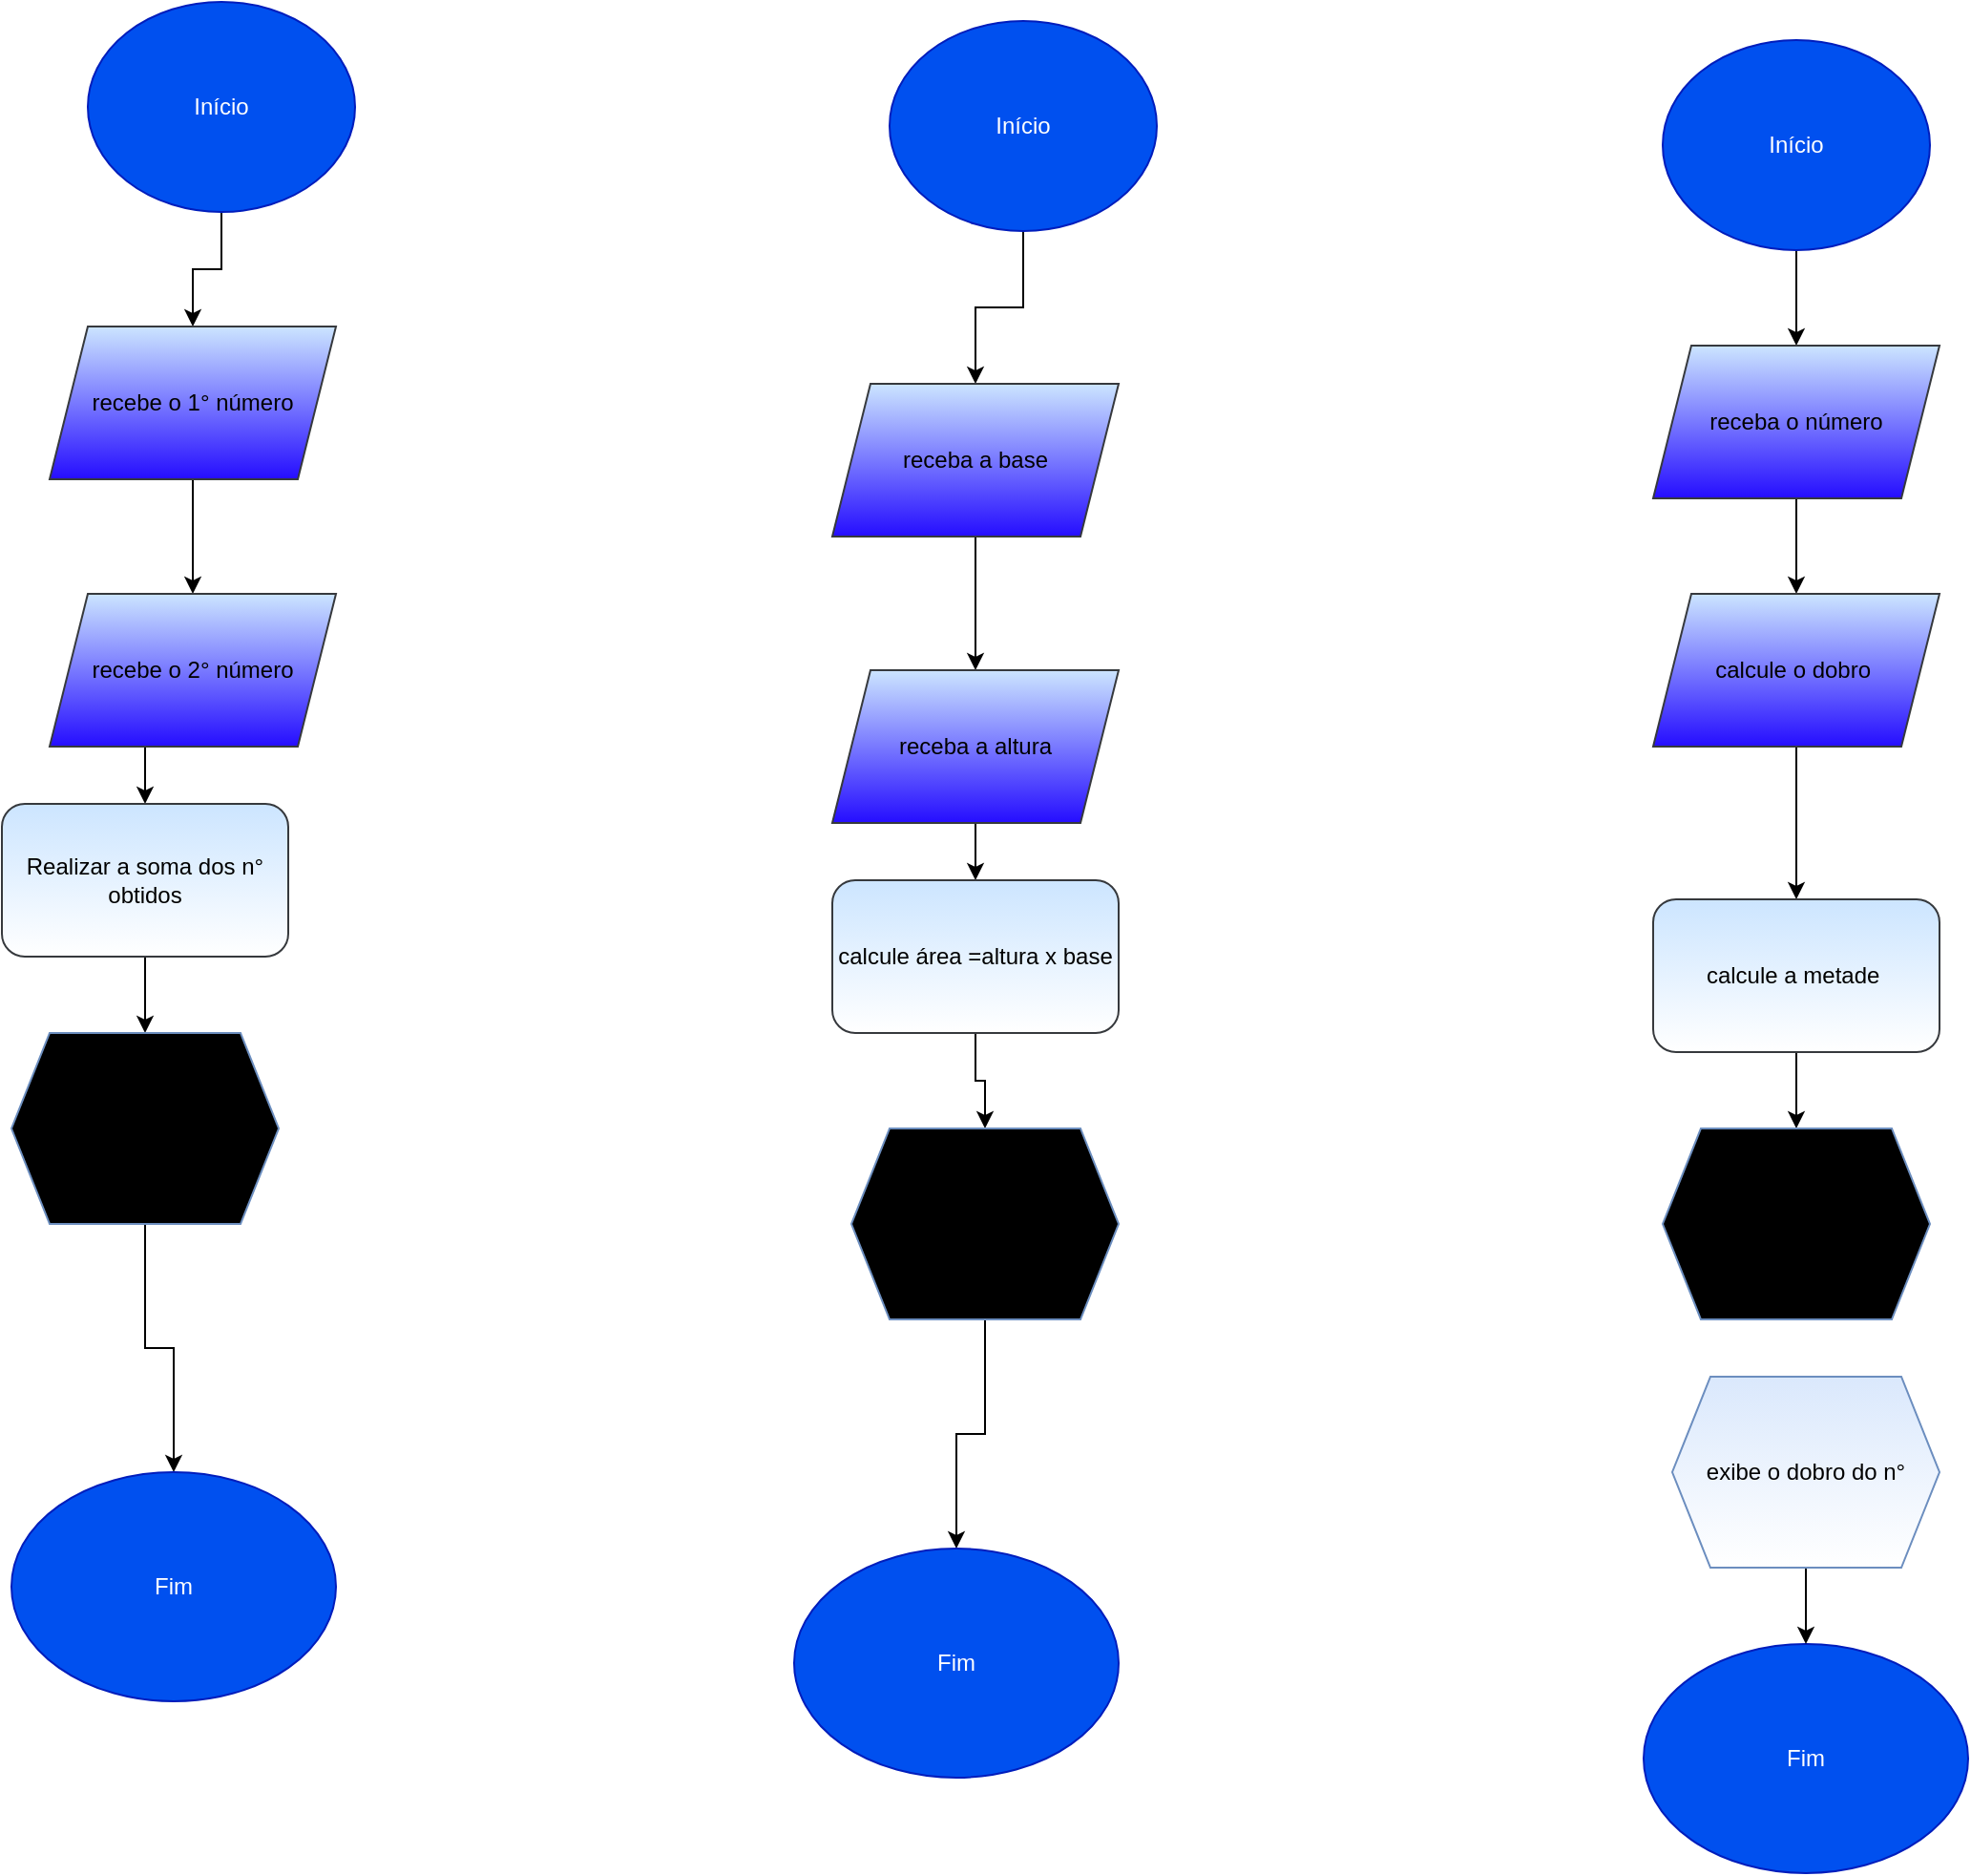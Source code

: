 <mxfile version="26.0.14" pages="2">
  <diagram id="Q7-tQ1i0NFRyTl6nLpqq" name="Página-1">
    <mxGraphModel dx="3000" dy="1614" grid="1" gridSize="10" guides="1" tooltips="1" connect="1" arrows="1" fold="1" page="1" pageScale="1" pageWidth="827" pageHeight="1169" math="0" shadow="0">
      <root>
        <mxCell id="0" />
        <mxCell id="1" parent="0" />
        <mxCell id="49do7V8CyF6NySmHGuPA-3" style="edgeStyle=orthogonalEdgeStyle;rounded=0;orthogonalLoop=1;jettySize=auto;html=1;exitX=0.5;exitY=1;exitDx=0;exitDy=0;" parent="1" source="49do7V8CyF6NySmHGuPA-1" target="49do7V8CyF6NySmHGuPA-2" edge="1">
          <mxGeometry relative="1" as="geometry" />
        </mxCell>
        <mxCell id="49do7V8CyF6NySmHGuPA-1" value="Início" style="ellipse;whiteSpace=wrap;html=1;fillColor=#0050ef;strokeColor=#001DBC;fontColor=#ffffff;" parent="1" vertex="1">
          <mxGeometry x="150" y="40" width="140" height="110" as="geometry" />
        </mxCell>
        <mxCell id="49do7V8CyF6NySmHGuPA-5" style="edgeStyle=orthogonalEdgeStyle;rounded=0;orthogonalLoop=1;jettySize=auto;html=1;exitX=0.5;exitY=1;exitDx=0;exitDy=0;entryX=0.5;entryY=0;entryDx=0;entryDy=0;" parent="1" source="49do7V8CyF6NySmHGuPA-2" target="49do7V8CyF6NySmHGuPA-4" edge="1">
          <mxGeometry relative="1" as="geometry" />
        </mxCell>
        <mxCell id="49do7V8CyF6NySmHGuPA-2" value="recebe o 1° número" style="shape=parallelogram;perimeter=parallelogramPerimeter;whiteSpace=wrap;html=1;fixedSize=1;fillColor=#cce5ff;strokeColor=#36393d;gradientColor=#250DFF;" parent="1" vertex="1">
          <mxGeometry x="130" y="210" width="150" height="80" as="geometry" />
        </mxCell>
        <mxCell id="49do7V8CyF6NySmHGuPA-9" style="edgeStyle=orthogonalEdgeStyle;rounded=0;orthogonalLoop=1;jettySize=auto;html=1;exitX=0.5;exitY=1;exitDx=0;exitDy=0;entryX=0.5;entryY=0;entryDx=0;entryDy=0;" parent="1" source="49do7V8CyF6NySmHGuPA-4" target="49do7V8CyF6NySmHGuPA-8" edge="1">
          <mxGeometry relative="1" as="geometry" />
        </mxCell>
        <mxCell id="49do7V8CyF6NySmHGuPA-4" value="recebe o 2° número" style="shape=parallelogram;perimeter=parallelogramPerimeter;whiteSpace=wrap;html=1;fixedSize=1;fillColor=#cce5ff;strokeColor=#36393d;gradientColor=#250DFF;" parent="1" vertex="1">
          <mxGeometry x="130" y="350" width="150" height="80" as="geometry" />
        </mxCell>
        <mxCell id="49do7V8CyF6NySmHGuPA-11" style="edgeStyle=orthogonalEdgeStyle;rounded=0;orthogonalLoop=1;jettySize=auto;html=1;exitX=0.5;exitY=1;exitDx=0;exitDy=0;entryX=0.5;entryY=0;entryDx=0;entryDy=0;" parent="1" source="49do7V8CyF6NySmHGuPA-8" target="49do7V8CyF6NySmHGuPA-10" edge="1">
          <mxGeometry relative="1" as="geometry" />
        </mxCell>
        <mxCell id="49do7V8CyF6NySmHGuPA-8" value="Realizar a soma dos n° obtidos" style="rounded=1;whiteSpace=wrap;html=1;fillColor=#cce5ff;strokeColor=#36393d;gradientColor=#FFFFFF;" parent="1" vertex="1">
          <mxGeometry x="105" y="460" width="150" height="80" as="geometry" />
        </mxCell>
        <mxCell id="RShDCPrhlXbuKopzSKnv-12" style="edgeStyle=orthogonalEdgeStyle;rounded=0;orthogonalLoop=1;jettySize=auto;html=1;exitX=0.5;exitY=1;exitDx=0;exitDy=0;entryX=0.5;entryY=0;entryDx=0;entryDy=0;" parent="1" source="49do7V8CyF6NySmHGuPA-10" target="49do7V8CyF6NySmHGuPA-12" edge="1">
          <mxGeometry relative="1" as="geometry" />
        </mxCell>
        <mxCell id="49do7V8CyF6NySmHGuPA-10" value="Exibe resultado da soma" style="shape=hexagon;perimeter=hexagonPerimeter2;whiteSpace=wrap;html=1;fixedSize=1;fillColor=#dae8fc;strokeColor=#6c8ebf;gradientColor=light-dark(#fbfbfb, #ededed);" parent="1" vertex="1">
          <mxGeometry x="110" y="580" width="140" height="100" as="geometry" />
        </mxCell>
        <mxCell id="49do7V8CyF6NySmHGuPA-12" value="Fim" style="ellipse;whiteSpace=wrap;html=1;fillColor=#0050ef;fontColor=#ffffff;strokeColor=#001DBC;" parent="1" vertex="1">
          <mxGeometry x="110" y="810" width="170" height="120" as="geometry" />
        </mxCell>
        <mxCell id="RShDCPrhlXbuKopzSKnv-1" style="edgeStyle=orthogonalEdgeStyle;rounded=0;orthogonalLoop=1;jettySize=auto;html=1;exitX=0.5;exitY=1;exitDx=0;exitDy=0;" parent="1" source="RShDCPrhlXbuKopzSKnv-2" target="RShDCPrhlXbuKopzSKnv-4" edge="1">
          <mxGeometry relative="1" as="geometry" />
        </mxCell>
        <mxCell id="RShDCPrhlXbuKopzSKnv-2" value="Início" style="ellipse;whiteSpace=wrap;html=1;fillColor=#0050ef;strokeColor=#001DBC;fontColor=#ffffff;" parent="1" vertex="1">
          <mxGeometry x="570" y="50" width="140" height="110" as="geometry" />
        </mxCell>
        <mxCell id="RShDCPrhlXbuKopzSKnv-3" style="edgeStyle=orthogonalEdgeStyle;rounded=0;orthogonalLoop=1;jettySize=auto;html=1;exitX=0.5;exitY=1;exitDx=0;exitDy=0;entryX=0.5;entryY=0;entryDx=0;entryDy=0;" parent="1" source="RShDCPrhlXbuKopzSKnv-4" target="RShDCPrhlXbuKopzSKnv-6" edge="1">
          <mxGeometry relative="1" as="geometry" />
        </mxCell>
        <mxCell id="RShDCPrhlXbuKopzSKnv-4" value="receba a base" style="shape=parallelogram;perimeter=parallelogramPerimeter;whiteSpace=wrap;html=1;fixedSize=1;fillColor=#cce5ff;strokeColor=#36393d;gradientColor=#250DFF;" parent="1" vertex="1">
          <mxGeometry x="540" y="240" width="150" height="80" as="geometry" />
        </mxCell>
        <mxCell id="RShDCPrhlXbuKopzSKnv-5" style="edgeStyle=orthogonalEdgeStyle;rounded=0;orthogonalLoop=1;jettySize=auto;html=1;exitX=0.5;exitY=1;exitDx=0;exitDy=0;entryX=0.5;entryY=0;entryDx=0;entryDy=0;" parent="1" source="RShDCPrhlXbuKopzSKnv-6" target="RShDCPrhlXbuKopzSKnv-8" edge="1">
          <mxGeometry relative="1" as="geometry" />
        </mxCell>
        <mxCell id="RShDCPrhlXbuKopzSKnv-6" value="receba a altura" style="shape=parallelogram;perimeter=parallelogramPerimeter;whiteSpace=wrap;html=1;fixedSize=1;fillColor=#cce5ff;strokeColor=#36393d;gradientColor=#250DFF;" parent="1" vertex="1">
          <mxGeometry x="540" y="390" width="150" height="80" as="geometry" />
        </mxCell>
        <mxCell id="RShDCPrhlXbuKopzSKnv-7" style="edgeStyle=orthogonalEdgeStyle;rounded=0;orthogonalLoop=1;jettySize=auto;html=1;exitX=0.5;exitY=1;exitDx=0;exitDy=0;entryX=0.5;entryY=0;entryDx=0;entryDy=0;" parent="1" source="RShDCPrhlXbuKopzSKnv-8" target="RShDCPrhlXbuKopzSKnv-10" edge="1">
          <mxGeometry relative="1" as="geometry" />
        </mxCell>
        <mxCell id="RShDCPrhlXbuKopzSKnv-8" value="calcule área =altura x base" style="rounded=1;whiteSpace=wrap;html=1;fillColor=#cce5ff;strokeColor=#36393d;gradientColor=#FFFFFF;" parent="1" vertex="1">
          <mxGeometry x="540" y="500" width="150" height="80" as="geometry" />
        </mxCell>
        <mxCell id="RShDCPrhlXbuKopzSKnv-13" style="edgeStyle=orthogonalEdgeStyle;rounded=0;orthogonalLoop=1;jettySize=auto;html=1;exitX=0.5;exitY=1;exitDx=0;exitDy=0;entryX=0.5;entryY=0;entryDx=0;entryDy=0;" parent="1" source="RShDCPrhlXbuKopzSKnv-10" target="RShDCPrhlXbuKopzSKnv-11" edge="1">
          <mxGeometry relative="1" as="geometry" />
        </mxCell>
        <mxCell id="RShDCPrhlXbuKopzSKnv-10" value="Exibe resultado&amp;nbsp;" style="shape=hexagon;perimeter=hexagonPerimeter2;whiteSpace=wrap;html=1;fixedSize=1;fillColor=#dae8fc;strokeColor=#6c8ebf;gradientColor=light-dark(#fbfbfb, #ededed);" parent="1" vertex="1">
          <mxGeometry x="550" y="630" width="140" height="100" as="geometry" />
        </mxCell>
        <mxCell id="RShDCPrhlXbuKopzSKnv-11" value="Fim" style="ellipse;whiteSpace=wrap;html=1;fillColor=#0050ef;fontColor=#ffffff;strokeColor=#001DBC;" parent="1" vertex="1">
          <mxGeometry x="520" y="850" width="170" height="120" as="geometry" />
        </mxCell>
        <mxCell id="4ZMx4lQA_J9AgqnnnwA_-1" style="edgeStyle=orthogonalEdgeStyle;rounded=0;orthogonalLoop=1;jettySize=auto;html=1;exitX=0.5;exitY=1;exitDx=0;exitDy=0;" parent="1" source="4ZMx4lQA_J9AgqnnnwA_-2" target="4ZMx4lQA_J9AgqnnnwA_-4" edge="1">
          <mxGeometry relative="1" as="geometry" />
        </mxCell>
        <mxCell id="4ZMx4lQA_J9AgqnnnwA_-2" value="Início" style="ellipse;whiteSpace=wrap;html=1;fillColor=#0050ef;strokeColor=#001DBC;fontColor=#ffffff;" parent="1" vertex="1">
          <mxGeometry x="975" y="60" width="140" height="110" as="geometry" />
        </mxCell>
        <mxCell id="4ZMx4lQA_J9AgqnnnwA_-3" style="edgeStyle=orthogonalEdgeStyle;rounded=0;orthogonalLoop=1;jettySize=auto;html=1;exitX=0.5;exitY=1;exitDx=0;exitDy=0;entryX=0.5;entryY=0;entryDx=0;entryDy=0;" parent="1" source="4ZMx4lQA_J9AgqnnnwA_-4" target="4ZMx4lQA_J9AgqnnnwA_-6" edge="1">
          <mxGeometry relative="1" as="geometry" />
        </mxCell>
        <mxCell id="4ZMx4lQA_J9AgqnnnwA_-4" value="receba o número" style="shape=parallelogram;perimeter=parallelogramPerimeter;whiteSpace=wrap;html=1;fixedSize=1;fillColor=#cce5ff;strokeColor=#36393d;gradientColor=#250DFF;" parent="1" vertex="1">
          <mxGeometry x="970" y="220" width="150" height="80" as="geometry" />
        </mxCell>
        <mxCell id="4ZMx4lQA_J9AgqnnnwA_-5" style="edgeStyle=orthogonalEdgeStyle;rounded=0;orthogonalLoop=1;jettySize=auto;html=1;exitX=0.5;exitY=1;exitDx=0;exitDy=0;entryX=0.5;entryY=0;entryDx=0;entryDy=0;" parent="1" source="4ZMx4lQA_J9AgqnnnwA_-6" target="4ZMx4lQA_J9AgqnnnwA_-8" edge="1">
          <mxGeometry relative="1" as="geometry" />
        </mxCell>
        <mxCell id="4ZMx4lQA_J9AgqnnnwA_-6" value="calcule o dobro&amp;nbsp;" style="shape=parallelogram;perimeter=parallelogramPerimeter;whiteSpace=wrap;html=1;fixedSize=1;fillColor=#cce5ff;strokeColor=#36393d;gradientColor=#250DFF;" parent="1" vertex="1">
          <mxGeometry x="970" y="350" width="150" height="80" as="geometry" />
        </mxCell>
        <mxCell id="4ZMx4lQA_J9AgqnnnwA_-7" style="edgeStyle=orthogonalEdgeStyle;rounded=0;orthogonalLoop=1;jettySize=auto;html=1;exitX=0.5;exitY=1;exitDx=0;exitDy=0;entryX=0.5;entryY=0;entryDx=0;entryDy=0;" parent="1" source="4ZMx4lQA_J9AgqnnnwA_-8" target="4ZMx4lQA_J9AgqnnnwA_-10" edge="1">
          <mxGeometry relative="1" as="geometry" />
        </mxCell>
        <mxCell id="4ZMx4lQA_J9AgqnnnwA_-8" value="calcule a metade&amp;nbsp;" style="rounded=1;whiteSpace=wrap;html=1;fillColor=#cce5ff;strokeColor=#36393d;gradientColor=#FFFFFF;" parent="1" vertex="1">
          <mxGeometry x="970" y="510" width="150" height="80" as="geometry" />
        </mxCell>
        <mxCell id="4ZMx4lQA_J9AgqnnnwA_-10" value="Exibe a metade do n°&amp;nbsp;" style="shape=hexagon;perimeter=hexagonPerimeter2;whiteSpace=wrap;html=1;fixedSize=1;fillColor=#dae8fc;strokeColor=#6c8ebf;gradientColor=light-dark(#fbfbfb, #ededed);" parent="1" vertex="1">
          <mxGeometry x="975" y="630" width="140" height="100" as="geometry" />
        </mxCell>
        <mxCell id="4ZMx4lQA_J9AgqnnnwA_-11" value="Fim" style="ellipse;whiteSpace=wrap;html=1;fillColor=#0050ef;fontColor=#ffffff;strokeColor=#001DBC;" parent="1" vertex="1">
          <mxGeometry x="965" y="900" width="170" height="120" as="geometry" />
        </mxCell>
        <mxCell id="4ZMx4lQA_J9AgqnnnwA_-13" style="edgeStyle=orthogonalEdgeStyle;rounded=0;orthogonalLoop=1;jettySize=auto;html=1;exitX=0.5;exitY=1;exitDx=0;exitDy=0;entryX=0.5;entryY=0;entryDx=0;entryDy=0;" parent="1" source="4ZMx4lQA_J9AgqnnnwA_-12" target="4ZMx4lQA_J9AgqnnnwA_-11" edge="1">
          <mxGeometry relative="1" as="geometry" />
        </mxCell>
        <mxCell id="4ZMx4lQA_J9AgqnnnwA_-12" value="exibe o dobro do n°" style="shape=hexagon;perimeter=hexagonPerimeter2;whiteSpace=wrap;html=1;fixedSize=1;fillColor=#dae8fc;strokeColor=#6c8ebf;gradientColor=#FFFFFF;" parent="1" vertex="1">
          <mxGeometry x="980" y="760" width="140" height="100" as="geometry" />
        </mxCell>
      </root>
    </mxGraphModel>
  </diagram>
  <diagram id="CSTzNUB2VQhNgWFmy0kk" name="Página-2">
    <mxGraphModel dx="1313" dy="706" grid="1" gridSize="10" guides="1" tooltips="1" connect="1" arrows="1" fold="1" page="1" pageScale="1" pageWidth="827" pageHeight="1169" math="0" shadow="0">
      <root>
        <mxCell id="0" />
        <mxCell id="1" parent="0" />
        <mxCell id="b9NpSOi8A_3L6g6YTfej-7" style="edgeStyle=orthogonalEdgeStyle;rounded=0;orthogonalLoop=1;jettySize=auto;html=1;exitX=0.5;exitY=1;exitDx=0;exitDy=0;entryX=0.5;entryY=0;entryDx=0;entryDy=0;" parent="1" source="b9NpSOi8A_3L6g6YTfej-1" target="b9NpSOi8A_3L6g6YTfej-2" edge="1">
          <mxGeometry relative="1" as="geometry" />
        </mxCell>
        <mxCell id="b9NpSOi8A_3L6g6YTfej-1" value="Início" style="ellipse;whiteSpace=wrap;html=1;fillColor=#0050ef;fontColor=#ffffff;strokeColor=#001DBC;" parent="1" vertex="1">
          <mxGeometry x="335" y="10" width="120" height="90" as="geometry" />
        </mxCell>
        <mxCell id="b9NpSOi8A_3L6g6YTfej-8" style="edgeStyle=orthogonalEdgeStyle;rounded=0;orthogonalLoop=1;jettySize=auto;html=1;exitX=0.5;exitY=1;exitDx=0;exitDy=0;entryX=0.5;entryY=0;entryDx=0;entryDy=0;" parent="1" source="b9NpSOi8A_3L6g6YTfej-2" target="b9NpSOi8A_3L6g6YTfej-3" edge="1">
          <mxGeometry relative="1" as="geometry" />
        </mxCell>
        <mxCell id="b9NpSOi8A_3L6g6YTfej-2" value="obter um número" style="shape=parallelogram;perimeter=parallelogramPerimeter;whiteSpace=wrap;html=1;fixedSize=1;fillColor=#6a00ff;fontColor=#ffffff;strokeColor=#3700CC;gradientColor=none;" parent="1" vertex="1">
          <mxGeometry x="330" y="160" width="130" height="60" as="geometry" />
        </mxCell>
        <mxCell id="b9NpSOi8A_3L6g6YTfej-9" style="edgeStyle=orthogonalEdgeStyle;rounded=0;orthogonalLoop=1;jettySize=auto;html=1;exitX=1;exitY=0.5;exitDx=0;exitDy=0;entryX=0.5;entryY=0;entryDx=0;entryDy=0;" parent="1" source="b9NpSOi8A_3L6g6YTfej-3" target="b9NpSOi8A_3L6g6YTfej-5" edge="1">
          <mxGeometry relative="1" as="geometry" />
        </mxCell>
        <mxCell id="eydi19PV6j8Tv95wTu5I-10" value="sim" style="edgeLabel;html=1;align=center;verticalAlign=middle;resizable=0;points=[];" vertex="1" connectable="0" parent="b9NpSOi8A_3L6g6YTfej-9">
          <mxGeometry x="-0.312" y="5" relative="1" as="geometry">
            <mxPoint as="offset" />
          </mxGeometry>
        </mxCell>
        <mxCell id="b9NpSOi8A_3L6g6YTfej-3" value="o número é par?" style="rhombus;whiteSpace=wrap;html=1;fillColor=#e1d5e7;strokeColor=#9673a6;gradientColor=light-dark(#f5f5f5, #ededed);" parent="1" vertex="1">
          <mxGeometry x="320" y="270" width="150" height="100" as="geometry" />
        </mxCell>
        <mxCell id="b9NpSOi8A_3L6g6YTfej-12" style="edgeStyle=orthogonalEdgeStyle;rounded=0;orthogonalLoop=1;jettySize=auto;html=1;exitX=0.5;exitY=1;exitDx=0;exitDy=0;entryX=0;entryY=0.5;entryDx=0;entryDy=0;" parent="1" source="b9NpSOi8A_3L6g6YTfej-4" target="b9NpSOi8A_3L6g6YTfej-6" edge="1">
          <mxGeometry relative="1" as="geometry" />
        </mxCell>
        <mxCell id="b9NpSOi8A_3L6g6YTfej-4" value="o n° é impar&amp;nbsp;" style="rounded=0;whiteSpace=wrap;html=1;fillColor=#dae8fc;strokeColor=#6c8ebf;gradientColor=light-dark(#f8f6f6, #ededed);" parent="1" vertex="1">
          <mxGeometry x="140" y="370" width="120" height="60" as="geometry" />
        </mxCell>
        <mxCell id="b9NpSOi8A_3L6g6YTfej-14" style="edgeStyle=orthogonalEdgeStyle;rounded=0;orthogonalLoop=1;jettySize=auto;html=1;exitX=0.5;exitY=1;exitDx=0;exitDy=0;entryX=1;entryY=0.5;entryDx=0;entryDy=0;" parent="1" source="b9NpSOi8A_3L6g6YTfej-5" target="b9NpSOi8A_3L6g6YTfej-6" edge="1">
          <mxGeometry relative="1" as="geometry" />
        </mxCell>
        <mxCell id="b9NpSOi8A_3L6g6YTfej-5" value="o n° é par&amp;nbsp;" style="rounded=0;whiteSpace=wrap;html=1;fillColor=#dae8fc;strokeColor=#6c8ebf;gradientColor=#FFFFFF;" parent="1" vertex="1">
          <mxGeometry x="540" y="370" width="120" height="60" as="geometry" />
        </mxCell>
        <mxCell id="b9NpSOi8A_3L6g6YTfej-6" value="Fim" style="ellipse;whiteSpace=wrap;html=1;fillColor=#1ba1e2;fontColor=#ffffff;strokeColor=#006EAF;" parent="1" vertex="1">
          <mxGeometry x="335" y="470" width="120" height="80" as="geometry" />
        </mxCell>
        <mxCell id="b9NpSOi8A_3L6g6YTfej-10" style="edgeStyle=orthogonalEdgeStyle;rounded=0;orthogonalLoop=1;jettySize=auto;html=1;exitX=0;exitY=0.5;exitDx=0;exitDy=0;entryX=0.417;entryY=0;entryDx=0;entryDy=0;entryPerimeter=0;" parent="1" source="b9NpSOi8A_3L6g6YTfej-3" target="b9NpSOi8A_3L6g6YTfej-4" edge="1">
          <mxGeometry relative="1" as="geometry" />
        </mxCell>
        <mxCell id="eydi19PV6j8Tv95wTu5I-11" value="não" style="edgeLabel;html=1;align=center;verticalAlign=middle;resizable=0;points=[];" vertex="1" connectable="0" parent="b9NpSOi8A_3L6g6YTfej-10">
          <mxGeometry x="-0.28" y="5" relative="1" as="geometry">
            <mxPoint as="offset" />
          </mxGeometry>
        </mxCell>
        <mxCell id="b9NpSOi8A_3L6g6YTfej-15" style="edgeStyle=orthogonalEdgeStyle;rounded=0;orthogonalLoop=1;jettySize=auto;html=1;exitX=0.5;exitY=1;exitDx=0;exitDy=0;entryX=0.5;entryY=0;entryDx=0;entryDy=0;" parent="1" source="b9NpSOi8A_3L6g6YTfej-16" target="b9NpSOi8A_3L6g6YTfej-18" edge="1">
          <mxGeometry relative="1" as="geometry" />
        </mxCell>
        <mxCell id="b9NpSOi8A_3L6g6YTfej-16" value="Início" style="ellipse;whiteSpace=wrap;html=1;fillColor=#0050ef;fontColor=#ffffff;strokeColor=#001DBC;" parent="1" vertex="1">
          <mxGeometry x="875" y="10" width="120" height="90" as="geometry" />
        </mxCell>
        <mxCell id="b9NpSOi8A_3L6g6YTfej-17" style="edgeStyle=orthogonalEdgeStyle;rounded=0;orthogonalLoop=1;jettySize=auto;html=1;exitX=0.5;exitY=1;exitDx=0;exitDy=0;entryX=0.5;entryY=0;entryDx=0;entryDy=0;" parent="1" source="b9NpSOi8A_3L6g6YTfej-18" target="b9NpSOi8A_3L6g6YTfej-20" edge="1">
          <mxGeometry relative="1" as="geometry" />
        </mxCell>
        <mxCell id="b9NpSOi8A_3L6g6YTfej-18" value="obter a idade da pessoa" style="shape=parallelogram;perimeter=parallelogramPerimeter;whiteSpace=wrap;html=1;fixedSize=1;fillColor=#6a00ff;fontColor=#ffffff;strokeColor=#3700CC;gradientColor=none;" parent="1" vertex="1">
          <mxGeometry x="870" y="170" width="130" height="60" as="geometry" />
        </mxCell>
        <mxCell id="b9NpSOi8A_3L6g6YTfej-19" style="edgeStyle=orthogonalEdgeStyle;rounded=0;orthogonalLoop=1;jettySize=auto;html=1;exitX=1;exitY=0.5;exitDx=0;exitDy=0;entryX=0.5;entryY=0;entryDx=0;entryDy=0;" parent="1" source="b9NpSOi8A_3L6g6YTfej-20" target="b9NpSOi8A_3L6g6YTfej-24" edge="1">
          <mxGeometry relative="1" as="geometry" />
        </mxCell>
        <mxCell id="eydi19PV6j8Tv95wTu5I-12" value="sim" style="edgeLabel;html=1;align=center;verticalAlign=middle;resizable=0;points=[];" vertex="1" connectable="0" parent="b9NpSOi8A_3L6g6YTfej-19">
          <mxGeometry x="-0.349" relative="1" as="geometry">
            <mxPoint as="offset" />
          </mxGeometry>
        </mxCell>
        <mxCell id="b9NpSOi8A_3L6g6YTfej-20" value="a idade é &amp;gt;=18?" style="rhombus;whiteSpace=wrap;html=1;fillColor=#e1d5e7;strokeColor=#9673a6;gradientColor=light-dark(#f5f5f5, #ededed);" parent="1" vertex="1">
          <mxGeometry x="860" y="270" width="150" height="100" as="geometry" />
        </mxCell>
        <mxCell id="b9NpSOi8A_3L6g6YTfej-21" style="edgeStyle=orthogonalEdgeStyle;rounded=0;orthogonalLoop=1;jettySize=auto;html=1;exitX=0.5;exitY=1;exitDx=0;exitDy=0;entryX=0;entryY=0.5;entryDx=0;entryDy=0;" parent="1" source="b9NpSOi8A_3L6g6YTfej-22" target="b9NpSOi8A_3L6g6YTfej-25" edge="1">
          <mxGeometry relative="1" as="geometry" />
        </mxCell>
        <mxCell id="b9NpSOi8A_3L6g6YTfej-22" value="ainda não pode dirigir&amp;nbsp;" style="rounded=0;whiteSpace=wrap;html=1;fillColor=#dae8fc;strokeColor=#6c8ebf;gradientColor=light-dark(#f8f6f6, #ededed);" parent="1" vertex="1">
          <mxGeometry x="680" y="370" width="120" height="60" as="geometry" />
        </mxCell>
        <mxCell id="b9NpSOi8A_3L6g6YTfej-23" style="edgeStyle=orthogonalEdgeStyle;rounded=0;orthogonalLoop=1;jettySize=auto;html=1;exitX=0.5;exitY=1;exitDx=0;exitDy=0;entryX=1;entryY=0.5;entryDx=0;entryDy=0;" parent="1" source="b9NpSOi8A_3L6g6YTfej-24" target="b9NpSOi8A_3L6g6YTfej-25" edge="1">
          <mxGeometry relative="1" as="geometry" />
        </mxCell>
        <mxCell id="b9NpSOi8A_3L6g6YTfej-24" value="pode dirigir" style="rounded=0;whiteSpace=wrap;html=1;fillColor=#dae8fc;strokeColor=#6c8ebf;gradientColor=#FFFFFF;" parent="1" vertex="1">
          <mxGeometry x="1080" y="370" width="120" height="60" as="geometry" />
        </mxCell>
        <mxCell id="b9NpSOi8A_3L6g6YTfej-25" value="Fim" style="ellipse;whiteSpace=wrap;html=1;fillColor=#1ba1e2;fontColor=#ffffff;strokeColor=#006EAF;" parent="1" vertex="1">
          <mxGeometry x="875" y="470" width="120" height="80" as="geometry" />
        </mxCell>
        <mxCell id="b9NpSOi8A_3L6g6YTfej-26" style="edgeStyle=orthogonalEdgeStyle;rounded=0;orthogonalLoop=1;jettySize=auto;html=1;exitX=0;exitY=0.5;exitDx=0;exitDy=0;entryX=0.417;entryY=0;entryDx=0;entryDy=0;entryPerimeter=0;" parent="1" source="b9NpSOi8A_3L6g6YTfej-20" target="b9NpSOi8A_3L6g6YTfej-22" edge="1">
          <mxGeometry relative="1" as="geometry" />
        </mxCell>
        <mxCell id="eydi19PV6j8Tv95wTu5I-13" value="não" style="edgeLabel;html=1;align=center;verticalAlign=middle;resizable=0;points=[];" vertex="1" connectable="0" parent="b9NpSOi8A_3L6g6YTfej-26">
          <mxGeometry x="-0.367" y="5" relative="1" as="geometry">
            <mxPoint as="offset" />
          </mxGeometry>
        </mxCell>
        <mxCell id="A4zyFREPdS3pwe2x0VnG-33" style="edgeStyle=orthogonalEdgeStyle;rounded=0;orthogonalLoop=1;jettySize=auto;html=1;exitX=0.5;exitY=1;exitDx=0;exitDy=0;entryX=0.5;entryY=0;entryDx=0;entryDy=0;" parent="1" source="A4zyFREPdS3pwe2x0VnG-34" target="A4zyFREPdS3pwe2x0VnG-36" edge="1">
          <mxGeometry relative="1" as="geometry" />
        </mxCell>
        <mxCell id="A4zyFREPdS3pwe2x0VnG-34" value="Início" style="ellipse;whiteSpace=wrap;html=1;fillColor=#0050ef;fontColor=#ffffff;strokeColor=#001DBC;" parent="1" vertex="1">
          <mxGeometry x="365" y="585" width="120" height="90" as="geometry" />
        </mxCell>
        <mxCell id="A4zyFREPdS3pwe2x0VnG-35" style="edgeStyle=orthogonalEdgeStyle;rounded=0;orthogonalLoop=1;jettySize=auto;html=1;exitX=0.5;exitY=1;exitDx=0;exitDy=0;entryX=0.5;entryY=0;entryDx=0;entryDy=0;" parent="1" source="A4zyFREPdS3pwe2x0VnG-36" target="A4zyFREPdS3pwe2x0VnG-38" edge="1">
          <mxGeometry relative="1" as="geometry" />
        </mxCell>
        <mxCell id="A4zyFREPdS3pwe2x0VnG-36" value="obter temperatura&amp;nbsp;" style="shape=parallelogram;perimeter=parallelogramPerimeter;whiteSpace=wrap;html=1;fixedSize=1;fillColor=#6a00ff;fontColor=#ffffff;strokeColor=#3700CC;gradientColor=none;" parent="1" vertex="1">
          <mxGeometry x="360" y="745" width="130" height="60" as="geometry" />
        </mxCell>
        <mxCell id="A4zyFREPdS3pwe2x0VnG-37" style="edgeStyle=orthogonalEdgeStyle;rounded=0;orthogonalLoop=1;jettySize=auto;html=1;exitX=1;exitY=0.5;exitDx=0;exitDy=0;entryX=0.5;entryY=0;entryDx=0;entryDy=0;" parent="1" source="A4zyFREPdS3pwe2x0VnG-38" target="A4zyFREPdS3pwe2x0VnG-42" edge="1">
          <mxGeometry relative="1" as="geometry" />
        </mxCell>
        <mxCell id="MUWv5UbbS_Es-Gb5Gzmn-4" value="sim" style="edgeLabel;html=1;align=center;verticalAlign=middle;resizable=0;points=[];" parent="A4zyFREPdS3pwe2x0VnG-37" vertex="1" connectable="0">
          <mxGeometry x="-0.322" y="-1" relative="1" as="geometry">
            <mxPoint as="offset" />
          </mxGeometry>
        </mxCell>
        <mxCell id="MUWv5UbbS_Es-Gb5Gzmn-2" style="edgeStyle=orthogonalEdgeStyle;rounded=0;orthogonalLoop=1;jettySize=auto;html=1;exitX=0;exitY=0.5;exitDx=0;exitDy=0;entryX=0.5;entryY=0;entryDx=0;entryDy=0;" parent="1" source="A4zyFREPdS3pwe2x0VnG-38" target="MUWv5UbbS_Es-Gb5Gzmn-1" edge="1">
          <mxGeometry relative="1" as="geometry" />
        </mxCell>
        <mxCell id="MUWv5UbbS_Es-Gb5Gzmn-3" value="não" style="edgeLabel;html=1;align=center;verticalAlign=middle;resizable=0;points=[];" parent="MUWv5UbbS_Es-Gb5Gzmn-2" vertex="1" connectable="0">
          <mxGeometry x="-0.209" y="3" relative="1" as="geometry">
            <mxPoint as="offset" />
          </mxGeometry>
        </mxCell>
        <mxCell id="A4zyFREPdS3pwe2x0VnG-38" value="a temperatura é &amp;lt;=0 ?" style="rhombus;whiteSpace=wrap;html=1;fillColor=#e1d5e7;strokeColor=#9673a6;gradientColor=light-dark(#f5f5f5, #ededed);" parent="1" vertex="1">
          <mxGeometry x="350" y="845" width="150" height="100" as="geometry" />
        </mxCell>
        <mxCell id="A4zyFREPdS3pwe2x0VnG-41" style="edgeStyle=orthogonalEdgeStyle;rounded=0;orthogonalLoop=1;jettySize=auto;html=1;exitX=0.5;exitY=1;exitDx=0;exitDy=0;entryX=1;entryY=0.5;entryDx=0;entryDy=0;" parent="1" source="A4zyFREPdS3pwe2x0VnG-42" target="A4zyFREPdS3pwe2x0VnG-43" edge="1">
          <mxGeometry relative="1" as="geometry" />
        </mxCell>
        <mxCell id="A4zyFREPdS3pwe2x0VnG-42" value="estado sódio" style="rounded=0;whiteSpace=wrap;html=1;fillColor=#dae8fc;strokeColor=#6c8ebf;gradientColor=#FFFFFF;" parent="1" vertex="1">
          <mxGeometry x="570" y="945" width="120" height="60" as="geometry" />
        </mxCell>
        <mxCell id="A4zyFREPdS3pwe2x0VnG-43" value="Fim" style="ellipse;whiteSpace=wrap;html=1;fillColor=#1ba1e2;fontColor=#ffffff;strokeColor=#006EAF;" parent="1" vertex="1">
          <mxGeometry x="365" y="1045" width="120" height="80" as="geometry" />
        </mxCell>
        <mxCell id="MUWv5UbbS_Es-Gb5Gzmn-9" style="edgeStyle=orthogonalEdgeStyle;rounded=0;orthogonalLoop=1;jettySize=auto;html=1;exitX=0.5;exitY=1;exitDx=0;exitDy=0;" parent="1" source="MUWv5UbbS_Es-Gb5Gzmn-1" target="MUWv5UbbS_Es-Gb5Gzmn-6" edge="1">
          <mxGeometry relative="1" as="geometry" />
        </mxCell>
        <mxCell id="MUWv5UbbS_Es-Gb5Gzmn-12" value="sim" style="edgeLabel;html=1;align=center;verticalAlign=middle;resizable=0;points=[];" parent="MUWv5UbbS_Es-Gb5Gzmn-9" vertex="1" connectable="0">
          <mxGeometry x="-0.578" y="-3" relative="1" as="geometry">
            <mxPoint as="offset" />
          </mxGeometry>
        </mxCell>
        <mxCell id="MUWv5UbbS_Es-Gb5Gzmn-10" style="edgeStyle=orthogonalEdgeStyle;rounded=0;orthogonalLoop=1;jettySize=auto;html=1;exitX=1;exitY=1;exitDx=0;exitDy=0;entryX=0.5;entryY=0;entryDx=0;entryDy=0;" parent="1" edge="1">
          <mxGeometry relative="1" as="geometry">
            <mxPoint x="240" y="997.5" as="sourcePoint" />
            <mxPoint x="280" y="1202.5" as="targetPoint" />
          </mxGeometry>
        </mxCell>
        <mxCell id="MUWv5UbbS_Es-Gb5Gzmn-11" value="não" style="edgeLabel;html=1;align=center;verticalAlign=middle;resizable=0;points=[];" parent="MUWv5UbbS_Es-Gb5Gzmn-10" vertex="1" connectable="0">
          <mxGeometry x="0.094" y="3" relative="1" as="geometry">
            <mxPoint as="offset" />
          </mxGeometry>
        </mxCell>
        <mxCell id="MUWv5UbbS_Es-Gb5Gzmn-1" value="a temperatura é &amp;gt;=100?&amp;nbsp;" style="rhombus;whiteSpace=wrap;html=1;fillColor=#d0cee2;strokeColor=#56517e;gradientColor=#FFFFFF;" parent="1" vertex="1">
          <mxGeometry x="130" y="930" width="160" height="100" as="geometry" />
        </mxCell>
        <mxCell id="MUWv5UbbS_Es-Gb5Gzmn-14" style="edgeStyle=orthogonalEdgeStyle;rounded=0;orthogonalLoop=1;jettySize=auto;html=1;exitX=0.5;exitY=1;exitDx=0;exitDy=0;entryX=1;entryY=1;entryDx=0;entryDy=0;" parent="1" source="MUWv5UbbS_Es-Gb5Gzmn-5" target="A4zyFREPdS3pwe2x0VnG-43" edge="1">
          <mxGeometry relative="1" as="geometry" />
        </mxCell>
        <mxCell id="MUWv5UbbS_Es-Gb5Gzmn-5" value="estado líquido" style="rounded=0;whiteSpace=wrap;html=1;fillColor=#dae8fc;strokeColor=#6c8ebf;gradientColor=#FFFFFF;" parent="1" vertex="1">
          <mxGeometry x="230" y="1200" width="120" height="60" as="geometry" />
        </mxCell>
        <mxCell id="MUWv5UbbS_Es-Gb5Gzmn-13" style="edgeStyle=orthogonalEdgeStyle;rounded=0;orthogonalLoop=1;jettySize=auto;html=1;exitX=0.5;exitY=1;exitDx=0;exitDy=0;entryX=0.5;entryY=1;entryDx=0;entryDy=0;" parent="1" source="MUWv5UbbS_Es-Gb5Gzmn-6" target="A4zyFREPdS3pwe2x0VnG-43" edge="1">
          <mxGeometry relative="1" as="geometry" />
        </mxCell>
        <mxCell id="MUWv5UbbS_Es-Gb5Gzmn-6" value="estado gasoso" style="rounded=0;whiteSpace=wrap;html=1;fillColor=#dae8fc;strokeColor=#6c8ebf;gradientColor=#FFFFFF;" parent="1" vertex="1">
          <mxGeometry x="110" y="1070" width="120" height="60" as="geometry" />
        </mxCell>
        <mxCell id="MUWv5UbbS_Es-Gb5Gzmn-15" style="edgeStyle=orthogonalEdgeStyle;rounded=0;orthogonalLoop=1;jettySize=auto;html=1;exitX=0.5;exitY=1;exitDx=0;exitDy=0;entryX=0.5;entryY=0;entryDx=0;entryDy=0;" parent="1" source="MUWv5UbbS_Es-Gb5Gzmn-16" target="MUWv5UbbS_Es-Gb5Gzmn-18" edge="1">
          <mxGeometry relative="1" as="geometry" />
        </mxCell>
        <mxCell id="MUWv5UbbS_Es-Gb5Gzmn-16" value="Início" style="ellipse;whiteSpace=wrap;html=1;fillColor=#0050ef;fontColor=#ffffff;strokeColor=#001DBC;" parent="1" vertex="1">
          <mxGeometry x="1005" y="584" width="120" height="90" as="geometry" />
        </mxCell>
        <mxCell id="MUWv5UbbS_Es-Gb5Gzmn-17" style="edgeStyle=orthogonalEdgeStyle;rounded=0;orthogonalLoop=1;jettySize=auto;html=1;exitX=0.5;exitY=1;exitDx=0;exitDy=0;entryX=0.5;entryY=0;entryDx=0;entryDy=0;" parent="1" source="MUWv5UbbS_Es-Gb5Gzmn-18" target="MUWv5UbbS_Es-Gb5Gzmn-23" edge="1">
          <mxGeometry relative="1" as="geometry" />
        </mxCell>
        <mxCell id="MUWv5UbbS_Es-Gb5Gzmn-18" value="recebe a idade&amp;nbsp;" style="shape=parallelogram;perimeter=parallelogramPerimeter;whiteSpace=wrap;html=1;fixedSize=1;fillColor=#6a00ff;fontColor=#ffffff;strokeColor=#3700CC;gradientColor=none;" parent="1" vertex="1">
          <mxGeometry x="1000" y="744" width="130" height="60" as="geometry" />
        </mxCell>
        <mxCell id="MUWv5UbbS_Es-Gb5Gzmn-19" style="edgeStyle=orthogonalEdgeStyle;rounded=0;orthogonalLoop=1;jettySize=auto;html=1;exitX=1;exitY=0.5;exitDx=0;exitDy=0;entryX=0.5;entryY=0;entryDx=0;entryDy=0;" parent="1" source="MUWv5UbbS_Es-Gb5Gzmn-23" target="MUWv5UbbS_Es-Gb5Gzmn-25" edge="1">
          <mxGeometry relative="1" as="geometry" />
        </mxCell>
        <mxCell id="MUWv5UbbS_Es-Gb5Gzmn-20" value="sim" style="edgeLabel;html=1;align=center;verticalAlign=middle;resizable=0;points=[];" parent="MUWv5UbbS_Es-Gb5Gzmn-19" vertex="1" connectable="0">
          <mxGeometry x="-0.322" y="-1" relative="1" as="geometry">
            <mxPoint as="offset" />
          </mxGeometry>
        </mxCell>
        <mxCell id="MUWv5UbbS_Es-Gb5Gzmn-21" style="edgeStyle=orthogonalEdgeStyle;rounded=0;orthogonalLoop=1;jettySize=auto;html=1;exitX=0;exitY=0.5;exitDx=0;exitDy=0;entryX=0.5;entryY=0;entryDx=0;entryDy=0;" parent="1" source="MUWv5UbbS_Es-Gb5Gzmn-23" target="MUWv5UbbS_Es-Gb5Gzmn-31" edge="1">
          <mxGeometry relative="1" as="geometry" />
        </mxCell>
        <mxCell id="MUWv5UbbS_Es-Gb5Gzmn-22" value="não" style="edgeLabel;html=1;align=center;verticalAlign=middle;resizable=0;points=[];" parent="MUWv5UbbS_Es-Gb5Gzmn-21" vertex="1" connectable="0">
          <mxGeometry x="-0.209" y="3" relative="1" as="geometry">
            <mxPoint as="offset" />
          </mxGeometry>
        </mxCell>
        <mxCell id="MUWv5UbbS_Es-Gb5Gzmn-23" value="é menor que 16?" style="rhombus;whiteSpace=wrap;html=1;fillColor=#e1d5e7;strokeColor=#9673a6;gradientColor=light-dark(#f5f5f5, #ededed);" parent="1" vertex="1">
          <mxGeometry x="990" y="844" width="150" height="100" as="geometry" />
        </mxCell>
        <mxCell id="MUWv5UbbS_Es-Gb5Gzmn-24" style="edgeStyle=orthogonalEdgeStyle;rounded=0;orthogonalLoop=1;jettySize=auto;html=1;exitX=0.5;exitY=1;exitDx=0;exitDy=0;entryX=1;entryY=0.5;entryDx=0;entryDy=0;" parent="1" source="MUWv5UbbS_Es-Gb5Gzmn-25" target="MUWv5UbbS_Es-Gb5Gzmn-26" edge="1">
          <mxGeometry relative="1" as="geometry" />
        </mxCell>
        <mxCell id="MUWv5UbbS_Es-Gb5Gzmn-25" value="não pode votar&amp;nbsp;" style="rounded=0;whiteSpace=wrap;html=1;fillColor=#dae8fc;strokeColor=#6c8ebf;gradientColor=#FFFFFF;" parent="1" vertex="1">
          <mxGeometry x="1210" y="944" width="120" height="60" as="geometry" />
        </mxCell>
        <mxCell id="MUWv5UbbS_Es-Gb5Gzmn-26" value="Fim" style="ellipse;whiteSpace=wrap;html=1;fillColor=#1ba1e2;fontColor=#ffffff;strokeColor=#006EAF;" parent="1" vertex="1">
          <mxGeometry x="1005" y="1044" width="120" height="80" as="geometry" />
        </mxCell>
        <mxCell id="MUWv5UbbS_Es-Gb5Gzmn-27" style="edgeStyle=orthogonalEdgeStyle;rounded=0;orthogonalLoop=1;jettySize=auto;html=1;exitX=0.5;exitY=1;exitDx=0;exitDy=0;" parent="1" source="MUWv5UbbS_Es-Gb5Gzmn-31" target="MUWv5UbbS_Es-Gb5Gzmn-35" edge="1">
          <mxGeometry relative="1" as="geometry" />
        </mxCell>
        <mxCell id="MUWv5UbbS_Es-Gb5Gzmn-28" value="sim" style="edgeLabel;html=1;align=center;verticalAlign=middle;resizable=0;points=[];" parent="MUWv5UbbS_Es-Gb5Gzmn-27" vertex="1" connectable="0">
          <mxGeometry x="-0.578" y="-3" relative="1" as="geometry">
            <mxPoint as="offset" />
          </mxGeometry>
        </mxCell>
        <mxCell id="MUWv5UbbS_Es-Gb5Gzmn-29" style="edgeStyle=orthogonalEdgeStyle;rounded=0;orthogonalLoop=1;jettySize=auto;html=1;exitX=1;exitY=1;exitDx=0;exitDy=0;entryX=0.5;entryY=0;entryDx=0;entryDy=0;" parent="1" edge="1">
          <mxGeometry relative="1" as="geometry">
            <mxPoint x="880" y="996.5" as="sourcePoint" />
            <mxPoint x="920" y="1201.5" as="targetPoint" />
          </mxGeometry>
        </mxCell>
        <mxCell id="MUWv5UbbS_Es-Gb5Gzmn-30" value="não" style="edgeLabel;html=1;align=center;verticalAlign=middle;resizable=0;points=[];" parent="MUWv5UbbS_Es-Gb5Gzmn-29" vertex="1" connectable="0">
          <mxGeometry x="0.094" y="3" relative="1" as="geometry">
            <mxPoint as="offset" />
          </mxGeometry>
        </mxCell>
        <mxCell id="MUWv5UbbS_Es-Gb5Gzmn-31" value="é maior que 18 ou menor que 70?" style="rhombus;whiteSpace=wrap;html=1;fillColor=#d0cee2;strokeColor=#56517e;gradientColor=#FFFFFF;" parent="1" vertex="1">
          <mxGeometry x="770" y="919" width="130" height="100" as="geometry" />
        </mxCell>
        <mxCell id="MUWv5UbbS_Es-Gb5Gzmn-32" style="edgeStyle=orthogonalEdgeStyle;rounded=0;orthogonalLoop=1;jettySize=auto;html=1;exitX=0.5;exitY=1;exitDx=0;exitDy=0;entryX=1;entryY=1;entryDx=0;entryDy=0;" parent="1" source="MUWv5UbbS_Es-Gb5Gzmn-33" target="MUWv5UbbS_Es-Gb5Gzmn-26" edge="1">
          <mxGeometry relative="1" as="geometry" />
        </mxCell>
        <mxCell id="MUWv5UbbS_Es-Gb5Gzmn-33" value="voto facultativo" style="rounded=0;whiteSpace=wrap;html=1;fillColor=#dae8fc;strokeColor=#6c8ebf;gradientColor=#FFFFFF;" parent="1" vertex="1">
          <mxGeometry x="870" y="1199" width="120" height="60" as="geometry" />
        </mxCell>
        <mxCell id="MUWv5UbbS_Es-Gb5Gzmn-34" style="edgeStyle=orthogonalEdgeStyle;rounded=0;orthogonalLoop=1;jettySize=auto;html=1;exitX=0.5;exitY=1;exitDx=0;exitDy=0;entryX=0.5;entryY=1;entryDx=0;entryDy=0;" parent="1" source="MUWv5UbbS_Es-Gb5Gzmn-35" target="MUWv5UbbS_Es-Gb5Gzmn-26" edge="1">
          <mxGeometry relative="1" as="geometry" />
        </mxCell>
        <mxCell id="MUWv5UbbS_Es-Gb5Gzmn-35" value="voto obrigatório" style="rounded=0;whiteSpace=wrap;html=1;fillColor=#dae8fc;strokeColor=#6c8ebf;gradientColor=#FFFFFF;" parent="1" vertex="1">
          <mxGeometry x="750" y="1069" width="120" height="60" as="geometry" />
        </mxCell>
        <mxCell id="pL1o9XyCIK9Z-VGFfUVb-1" value="INÍCIO&amp;nbsp;" style="ellipse;whiteSpace=wrap;html=1;fillColor=#0050ef;fontColor=#ffffff;strokeColor=#001DBC;" parent="1" vertex="1">
          <mxGeometry x="155" y="1310" width="100" height="70" as="geometry" />
        </mxCell>
        <mxCell id="eydi19PV6j8Tv95wTu5I-8" style="edgeStyle=orthogonalEdgeStyle;rounded=0;orthogonalLoop=1;jettySize=auto;html=1;exitX=0.5;exitY=1;exitDx=0;exitDy=0;" edge="1" parent="1" source="pL1o9XyCIK9Z-VGFfUVb-2" target="pL1o9XyCIK9Z-VGFfUVb-3">
          <mxGeometry relative="1" as="geometry" />
        </mxCell>
        <mxCell id="pL1o9XyCIK9Z-VGFfUVb-2" value="definir o número inicial" style="shape=parallelogram;perimeter=parallelogramPerimeter;whiteSpace=wrap;html=1;fixedSize=1;fillColor=#6a00ff;strokeColor=#3700CC;fontColor=#ffffff;" parent="1" vertex="1">
          <mxGeometry x="145" y="1430" width="110" height="60" as="geometry" />
        </mxCell>
        <mxCell id="eydi19PV6j8Tv95wTu5I-1" style="edgeStyle=orthogonalEdgeStyle;rounded=0;orthogonalLoop=1;jettySize=auto;html=1;exitX=0.5;exitY=1;exitDx=0;exitDy=0;" edge="1" parent="1" source="pL1o9XyCIK9Z-VGFfUVb-3" target="pL1o9XyCIK9Z-VGFfUVb-4">
          <mxGeometry relative="1" as="geometry" />
        </mxCell>
        <mxCell id="eydi19PV6j8Tv95wTu5I-2" value="sim" style="edgeLabel;html=1;align=center;verticalAlign=middle;resizable=0;points=[];" vertex="1" connectable="0" parent="eydi19PV6j8Tv95wTu5I-1">
          <mxGeometry x="-0.437" y="2" relative="1" as="geometry">
            <mxPoint as="offset" />
          </mxGeometry>
        </mxCell>
        <mxCell id="eydi19PV6j8Tv95wTu5I-4" style="edgeStyle=orthogonalEdgeStyle;rounded=0;orthogonalLoop=1;jettySize=auto;html=1;exitX=1;exitY=0.5;exitDx=0;exitDy=0;entryX=1;entryY=0.5;entryDx=0;entryDy=0;" edge="1" parent="1" source="pL1o9XyCIK9Z-VGFfUVb-3" target="pL1o9XyCIK9Z-VGFfUVb-6">
          <mxGeometry relative="1" as="geometry" />
        </mxCell>
        <mxCell id="eydi19PV6j8Tv95wTu5I-7" value="não" style="edgeLabel;html=1;align=center;verticalAlign=middle;resizable=0;points=[];" vertex="1" connectable="0" parent="eydi19PV6j8Tv95wTu5I-4">
          <mxGeometry x="-0.091" y="2" relative="1" as="geometry">
            <mxPoint as="offset" />
          </mxGeometry>
        </mxCell>
        <mxCell id="pL1o9XyCIK9Z-VGFfUVb-3" value="o número é &amp;lt;=20?" style="rhombus;whiteSpace=wrap;html=1;fillColor=#d0cee2;strokeColor=#56517e;gradientColor=#FFFFFF;" parent="1" vertex="1">
          <mxGeometry x="145" y="1530" width="110" height="80" as="geometry" />
        </mxCell>
        <mxCell id="eydi19PV6j8Tv95wTu5I-6" style="edgeStyle=orthogonalEdgeStyle;rounded=0;orthogonalLoop=1;jettySize=auto;html=1;exitX=0.5;exitY=1;exitDx=0;exitDy=0;entryX=0.5;entryY=0;entryDx=0;entryDy=0;" edge="1" parent="1" source="pL1o9XyCIK9Z-VGFfUVb-4" target="pL1o9XyCIK9Z-VGFfUVb-5">
          <mxGeometry relative="1" as="geometry" />
        </mxCell>
        <mxCell id="pL1o9XyCIK9Z-VGFfUVb-4" value="dizer o número atual" style="shape=parallelogram;perimeter=parallelogramPerimeter;whiteSpace=wrap;html=1;fixedSize=1;fillColor=#b1ddf0;strokeColor=#10739e;gradientColor=light-dark(#faf9f9, #ededed);" parent="1" vertex="1">
          <mxGeometry x="150" y="1680" width="110" height="60" as="geometry" />
        </mxCell>
        <mxCell id="eydi19PV6j8Tv95wTu5I-3" style="edgeStyle=orthogonalEdgeStyle;rounded=0;orthogonalLoop=1;jettySize=auto;html=1;exitX=0;exitY=0.5;exitDx=0;exitDy=0;entryX=0;entryY=0.5;entryDx=0;entryDy=0;" edge="1" parent="1" source="pL1o9XyCIK9Z-VGFfUVb-5" target="pL1o9XyCIK9Z-VGFfUVb-3">
          <mxGeometry relative="1" as="geometry" />
        </mxCell>
        <mxCell id="eydi19PV6j8Tv95wTu5I-5" style="edgeStyle=orthogonalEdgeStyle;rounded=0;orthogonalLoop=1;jettySize=auto;html=1;exitX=0.5;exitY=1;exitDx=0;exitDy=0;entryX=0.5;entryY=0;entryDx=0;entryDy=0;" edge="1" parent="1" source="pL1o9XyCIK9Z-VGFfUVb-5" target="pL1o9XyCIK9Z-VGFfUVb-6">
          <mxGeometry relative="1" as="geometry" />
        </mxCell>
        <mxCell id="pL1o9XyCIK9Z-VGFfUVb-5" value="incrementar o número em +2" style="rounded=1;whiteSpace=wrap;html=1;fillColor=#b1ddf0;strokeColor=#10739e;gradientColor=#FFFFFF;" parent="1" vertex="1">
          <mxGeometry x="140" y="1790" width="120" height="60" as="geometry" />
        </mxCell>
        <mxCell id="pL1o9XyCIK9Z-VGFfUVb-6" value="fim" style="ellipse;whiteSpace=wrap;html=1;fillColor=#1ba1e2;fontColor=#ffffff;strokeColor=#006EAF;" parent="1" vertex="1">
          <mxGeometry x="140" y="1900" width="120" height="80" as="geometry" />
        </mxCell>
        <mxCell id="eydi19PV6j8Tv95wTu5I-9" style="edgeStyle=orthogonalEdgeStyle;rounded=0;orthogonalLoop=1;jettySize=auto;html=1;exitX=0.5;exitY=1;exitDx=0;exitDy=0;entryX=0.547;entryY=0.167;entryDx=0;entryDy=0;entryPerimeter=0;" edge="1" parent="1" source="pL1o9XyCIK9Z-VGFfUVb-1" target="pL1o9XyCIK9Z-VGFfUVb-2">
          <mxGeometry relative="1" as="geometry" />
        </mxCell>
        <mxCell id="5Gn1c6mtweJWktXOUDUU-1" style="edgeStyle=orthogonalEdgeStyle;rounded=0;orthogonalLoop=1;jettySize=auto;html=1;exitX=0.5;exitY=1;exitDx=0;exitDy=0;entryX=0.5;entryY=0;entryDx=0;entryDy=0;" edge="1" source="5Gn1c6mtweJWktXOUDUU-2" target="5Gn1c6mtweJWktXOUDUU-4" parent="1">
          <mxGeometry relative="1" as="geometry" />
        </mxCell>
        <mxCell id="5Gn1c6mtweJWktXOUDUU-2" value="Início" style="ellipse;whiteSpace=wrap;html=1;fillColor=#0050ef;fontColor=#ffffff;strokeColor=#001DBC;" vertex="1" parent="1">
          <mxGeometry x="885" y="1330" width="120" height="90" as="geometry" />
        </mxCell>
        <mxCell id="5Gn1c6mtweJWktXOUDUU-17" style="edgeStyle=orthogonalEdgeStyle;rounded=0;orthogonalLoop=1;jettySize=auto;html=1;exitX=0.5;exitY=1;exitDx=0;exitDy=0;entryX=0.5;entryY=0;entryDx=0;entryDy=0;" edge="1" parent="1" source="5Gn1c6mtweJWktXOUDUU-4" target="5Gn1c6mtweJWktXOUDUU-15">
          <mxGeometry relative="1" as="geometry" />
        </mxCell>
        <mxCell id="5Gn1c6mtweJWktXOUDUU-4" value="obter a 1° nota" style="shape=parallelogram;perimeter=parallelogramPerimeter;whiteSpace=wrap;html=1;fixedSize=1;fillColor=#6a00ff;fontColor=#ffffff;strokeColor=#3700CC;gradientColor=none;" vertex="1" parent="1">
          <mxGeometry x="880" y="1490" width="130" height="70" as="geometry" />
        </mxCell>
        <mxCell id="5Gn1c6mtweJWktXOUDUU-5" style="edgeStyle=orthogonalEdgeStyle;rounded=0;orthogonalLoop=1;jettySize=auto;html=1;exitX=1;exitY=0.5;exitDx=0;exitDy=0;" edge="1" parent="1">
          <mxGeometry relative="1" as="geometry">
            <mxPoint x="1027.5" y="1790" as="sourcePoint" />
            <mxPoint x="1181" y="1850" as="targetPoint" />
          </mxGeometry>
        </mxCell>
        <mxCell id="5Gn1c6mtweJWktXOUDUU-6" value="sim" style="edgeLabel;html=1;align=center;verticalAlign=middle;resizable=0;points=[];" vertex="1" connectable="0" parent="5Gn1c6mtweJWktXOUDUU-5">
          <mxGeometry x="-0.349" relative="1" as="geometry">
            <mxPoint as="offset" />
          </mxGeometry>
        </mxCell>
        <mxCell id="5Gn1c6mtweJWktXOUDUU-8" style="edgeStyle=orthogonalEdgeStyle;rounded=0;orthogonalLoop=1;jettySize=auto;html=1;entryX=0;entryY=0.5;entryDx=0;entryDy=0;exitX=0.5;exitY=1;exitDx=0;exitDy=0;" edge="1" source="Gjs4BodNYM1BaW24F03Y-1" target="5Gn1c6mtweJWktXOUDUU-12" parent="1">
          <mxGeometry relative="1" as="geometry">
            <mxPoint x="730" y="1930" as="sourcePoint" />
          </mxGeometry>
        </mxCell>
        <mxCell id="5Gn1c6mtweJWktXOUDUU-10" style="edgeStyle=orthogonalEdgeStyle;rounded=0;orthogonalLoop=1;jettySize=auto;html=1;exitX=0.5;exitY=1;exitDx=0;exitDy=0;entryX=1;entryY=0.5;entryDx=0;entryDy=0;" edge="1" source="Gjs4BodNYM1BaW24F03Y-2" target="5Gn1c6mtweJWktXOUDUU-12" parent="1">
          <mxGeometry relative="1" as="geometry">
            <mxPoint x="1181" y="1910" as="sourcePoint" />
          </mxGeometry>
        </mxCell>
        <mxCell id="5Gn1c6mtweJWktXOUDUU-12" value="Fim" style="ellipse;whiteSpace=wrap;html=1;fillColor=#1ba1e2;fontColor=#ffffff;strokeColor=#006EAF;" vertex="1" parent="1">
          <mxGeometry x="890" y="2070" width="120" height="80" as="geometry" />
        </mxCell>
        <mxCell id="5Gn1c6mtweJWktXOUDUU-13" style="edgeStyle=orthogonalEdgeStyle;rounded=0;orthogonalLoop=1;jettySize=auto;html=1;exitX=0;exitY=0.5;exitDx=0;exitDy=0;entryX=0.5;entryY=0;entryDx=0;entryDy=0;" edge="1" target="Gjs4BodNYM1BaW24F03Y-1" parent="1">
          <mxGeometry relative="1" as="geometry">
            <mxPoint x="877.5" y="1790" as="sourcePoint" />
            <mxPoint x="730.04" y="1860" as="targetPoint" />
          </mxGeometry>
        </mxCell>
        <mxCell id="5Gn1c6mtweJWktXOUDUU-14" value="não" style="edgeLabel;html=1;align=center;verticalAlign=middle;resizable=0;points=[];" vertex="1" connectable="0" parent="5Gn1c6mtweJWktXOUDUU-13">
          <mxGeometry x="-0.367" y="5" relative="1" as="geometry">
            <mxPoint as="offset" />
          </mxGeometry>
        </mxCell>
        <mxCell id="5Gn1c6mtweJWktXOUDUU-19" style="edgeStyle=orthogonalEdgeStyle;rounded=0;orthogonalLoop=1;jettySize=auto;html=1;exitX=0.5;exitY=1;exitDx=0;exitDy=0;entryX=0.5;entryY=0;entryDx=0;entryDy=0;" edge="1" parent="1" source="5Gn1c6mtweJWktXOUDUU-15" target="5Gn1c6mtweJWktXOUDUU-18">
          <mxGeometry relative="1" as="geometry" />
        </mxCell>
        <mxCell id="5Gn1c6mtweJWktXOUDUU-15" value="obter a 2° nota" style="shape=parallelogram;perimeter=parallelogramPerimeter;whiteSpace=wrap;html=1;fixedSize=1;fillColor=#6a00ff;fontColor=#ffffff;strokeColor=#3700CC;gradientColor=none;" vertex="1" parent="1">
          <mxGeometry x="877.5" y="1610" width="135" height="70" as="geometry" />
        </mxCell>
        <mxCell id="Gjs4BodNYM1BaW24F03Y-3" style="edgeStyle=orthogonalEdgeStyle;rounded=0;orthogonalLoop=1;jettySize=auto;html=1;exitX=0.5;exitY=1;exitDx=0;exitDy=0;entryX=0.5;entryY=0;entryDx=0;entryDy=0;" edge="1" parent="1" source="5Gn1c6mtweJWktXOUDUU-18" target="5Gn1c6mtweJWktXOUDUU-20">
          <mxGeometry relative="1" as="geometry" />
        </mxCell>
        <mxCell id="5Gn1c6mtweJWktXOUDUU-18" value="calcular a média" style="rounded=1;whiteSpace=wrap;html=1;fillColor=#b1ddf0;strokeColor=#10739e;gradientColor=#FFFFFF;" vertex="1" parent="1">
          <mxGeometry x="881.25" y="1730" width="127.5" height="70" as="geometry" />
        </mxCell>
        <mxCell id="5Gn1c6mtweJWktXOUDUU-20" value="média acima de 7?" style="rhombus;whiteSpace=wrap;html=1;fillColor=#d0cee2;strokeColor=#56517e;gradientColor=#FFFFFF;" vertex="1" parent="1">
          <mxGeometry x="855" y="1875" width="180" height="130" as="geometry" />
        </mxCell>
        <mxCell id="Gjs4BodNYM1BaW24F03Y-1" value="exibir reprovado" style="rounded=1;whiteSpace=wrap;html=1;fillColor=#b1ddf0;strokeColor=#10739e;gradientColor=#FFFFFF;" vertex="1" parent="1">
          <mxGeometry x="670" y="1860" width="120" height="60" as="geometry" />
        </mxCell>
        <mxCell id="Gjs4BodNYM1BaW24F03Y-2" value="exibir aprovado" style="rounded=1;whiteSpace=wrap;html=1;fillColor=#b1ddf0;strokeColor=#10739e;gradientColor=#FFFFFF;" vertex="1" parent="1">
          <mxGeometry x="1121" y="1850" width="120" height="60" as="geometry" />
        </mxCell>
      </root>
    </mxGraphModel>
  </diagram>
</mxfile>
